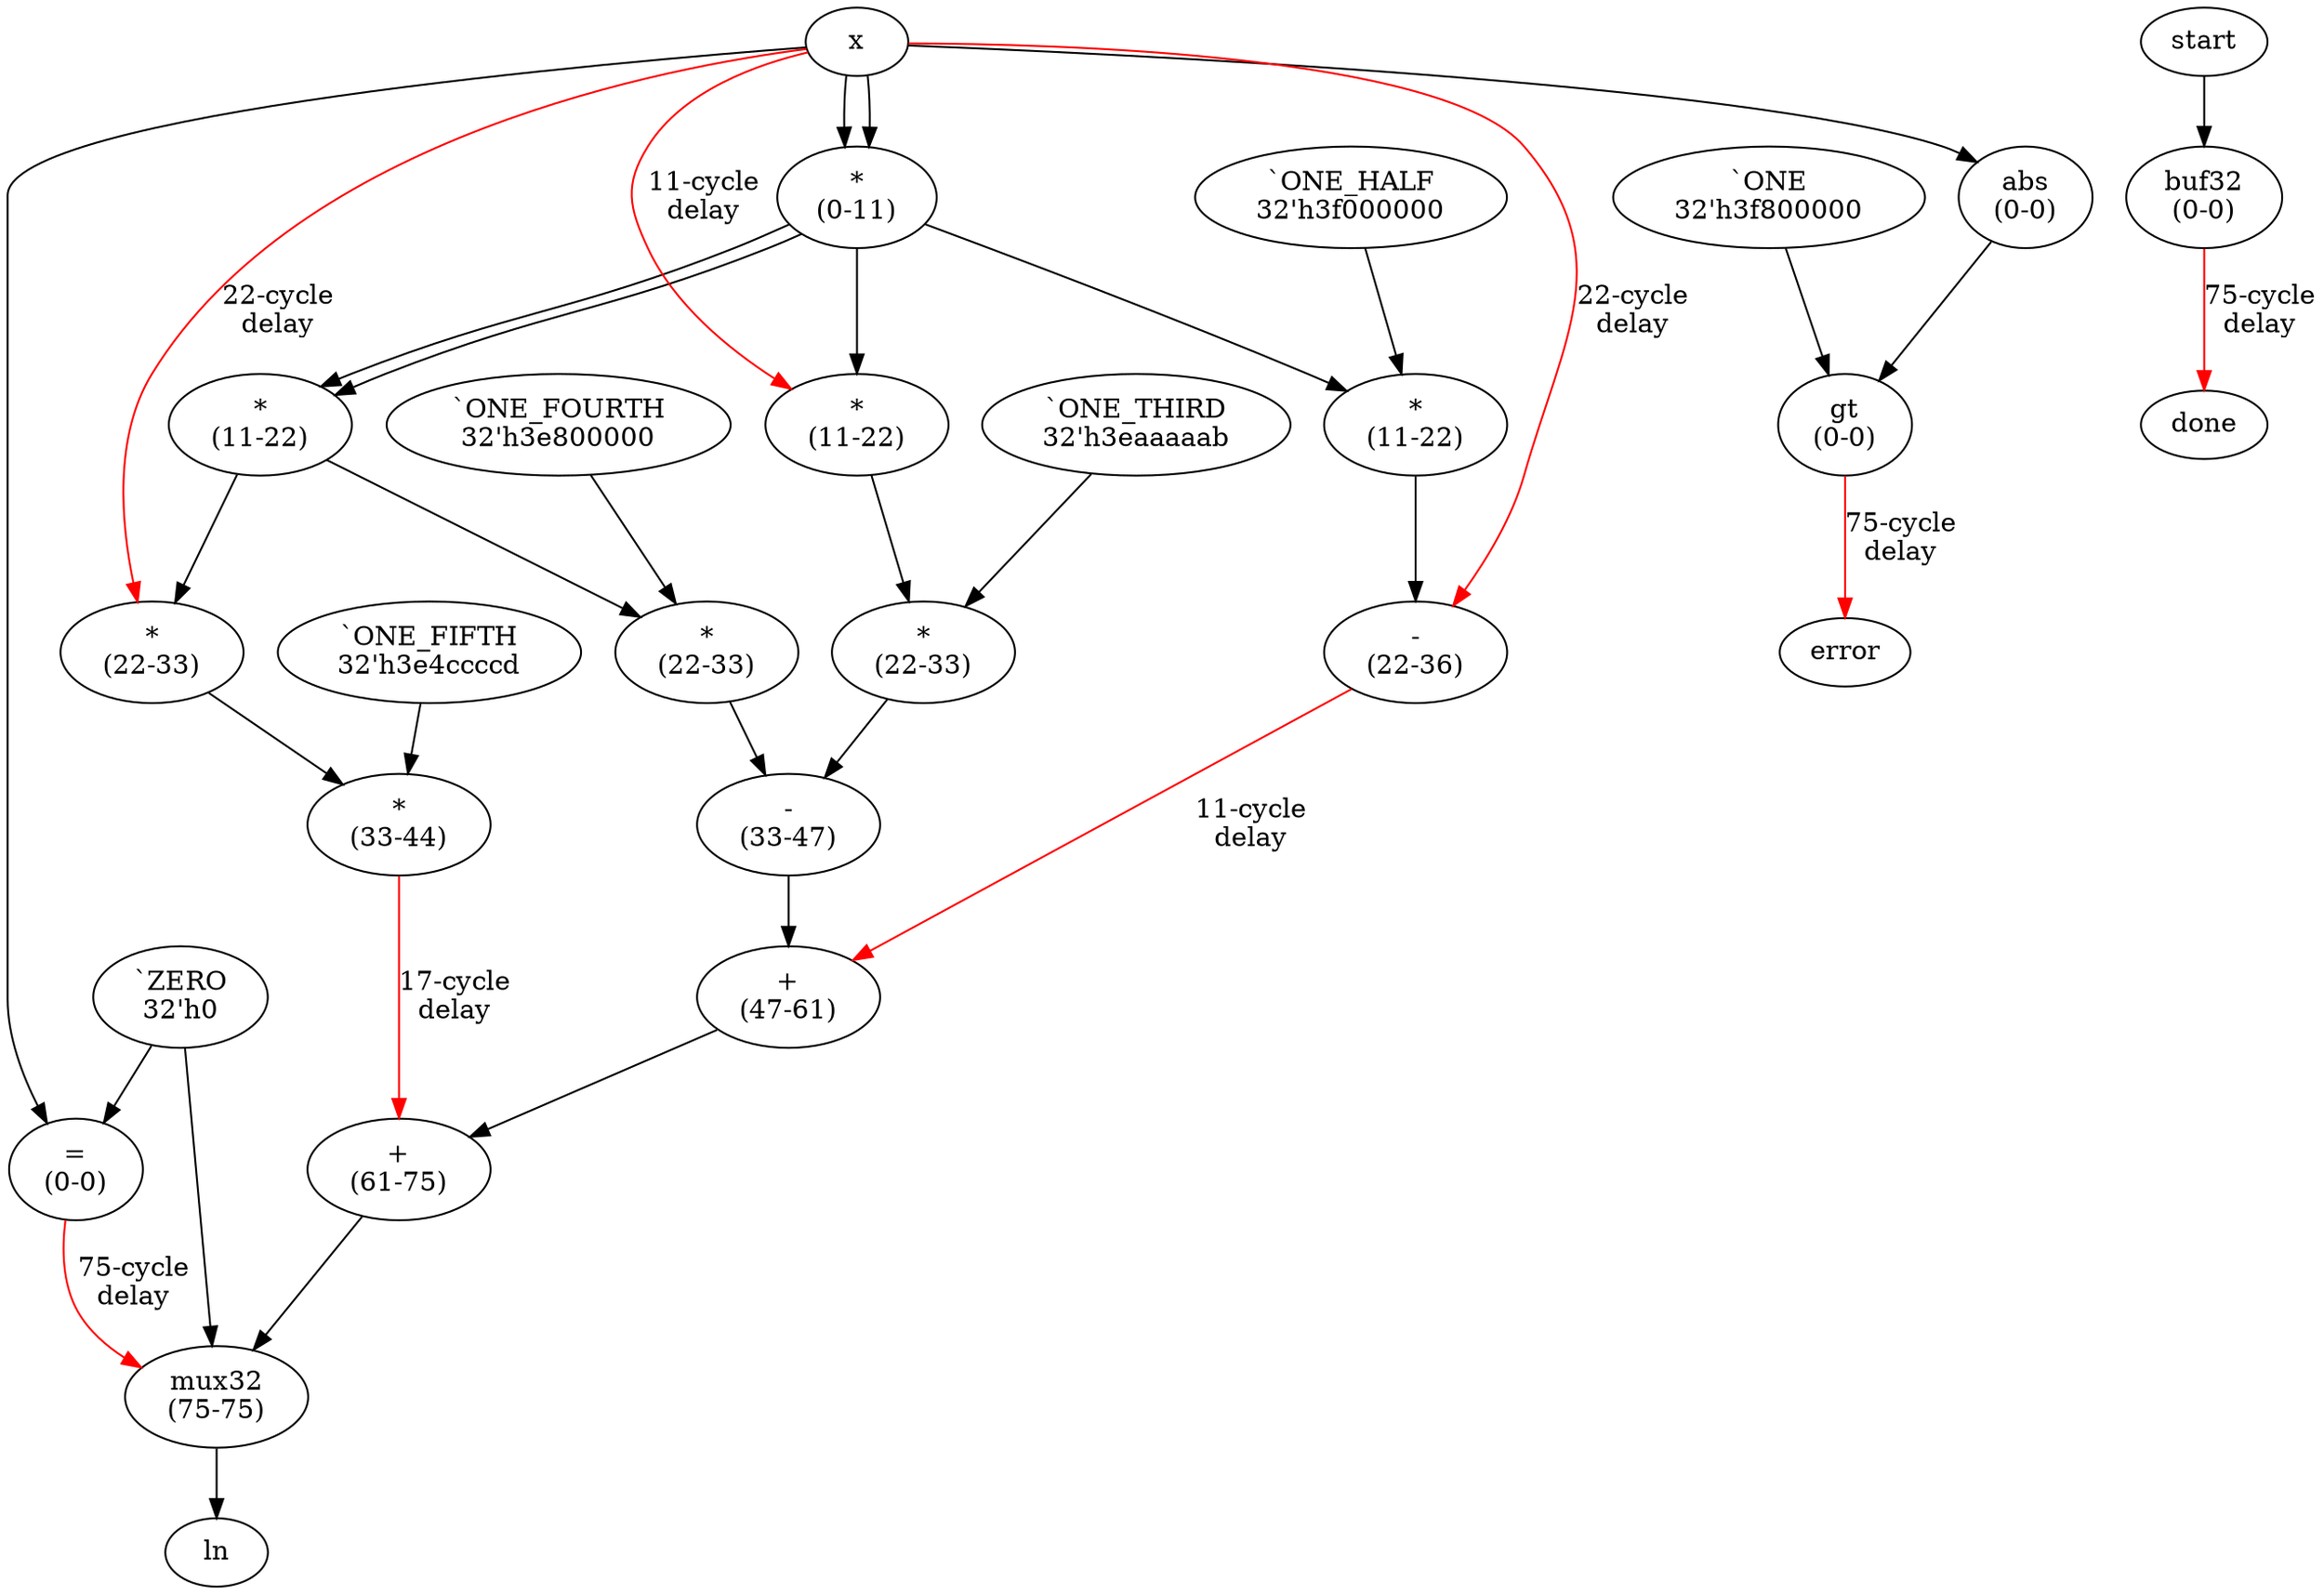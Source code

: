 digraph {
	"ONE_FOURTH" [label="`ONE_FOURTH
32'h3e800000"]
	"ONE" [label="`ONE
32'h3f800000"]
	"ZERO" [label="`ZERO
32'h0"]
	"ONE_FIFTH" [label="`ONE_FIFTH
32'h3e4ccccd"]
	"ONE_HALF" [label="`ONE_HALF
32'h3f000000"]
	"ONE_THIRD" [label="`ONE_THIRD
32'h3eaaaaab"]
	"ln output" [label="ln"]
	"done output" [label="done"]
	"error output" [label="error"]
	"done" [label="buf32
(0-0)"]
	"x_abs" [label="abs
(0-0)"]
	"error" [label="gt
(0-0)"]
	"e2" [label="*
(0-11)"]
	"t2" [label="*
(11-22)"]
	"e3" [label="*
(11-22)"]
	"e4" [label="*
(11-22)"]
	"s12" [label="-
(22-36)"]
	"e5" [label="*
(22-33)"]
	"t3" [label="*
(22-33)"]
	"t4" [label="*
(22-33)"]
	"s34" [label="-
(33-47)"]
	"t5" [label="*
(33-44)"]
	"s1234" [label="+
(47-61)"]
	"_ln" [label="+
(61-75)"]
	"exact0" [label="=
(0-0)"]
	"ln" [label="mux32
(75-75)"]
	"start" -> "done";
	"x" -> "x_abs";
	"x_abs" -> "error";
	"ONE" -> "error";
	"x" -> "e2";
	"x" -> "e2";
	"e2" -> "t2";
	"ONE_HALF" -> "t2";
	"e2" -> "e3";
	"x" -> "e3" [label="11-cycle\ndelay", color=red];
	"e2" -> "e4";
	"e2" -> "e4";
	"x" -> "s12" [label="22-cycle\ndelay", color=red];
	"t2" -> "s12";
	"e4" -> "e5";
	"x" -> "e5" [label="22-cycle\ndelay", color=red];
	"e3" -> "t3";
	"ONE_THIRD" -> "t3";
	"e4" -> "t4";
	"ONE_FOURTH" -> "t4";
	"t3" -> "s34";
	"t4" -> "s34";
	"e5" -> "t5";
	"ONE_FIFTH" -> "t5";
	"s12" -> "s1234" [label="11-cycle\ndelay", color=red];
	"s34" -> "s1234";
	"s1234" -> "_ln";
	"t5" -> "_ln" [label="17-cycle\ndelay", color=red];
	"x" -> "exact0";
	"ZERO" -> "exact0";
	"exact0" -> "ln" [label="75-cycle\ndelay", color=red];
	"ZERO" -> "ln";
	"_ln" -> "ln";
	"ln" -> "ln output";
	"done" -> "done output" [label="75-cycle\ndelay", color=red];
	"error" -> "error output" [label="75-cycle\ndelay", color=red];
}


